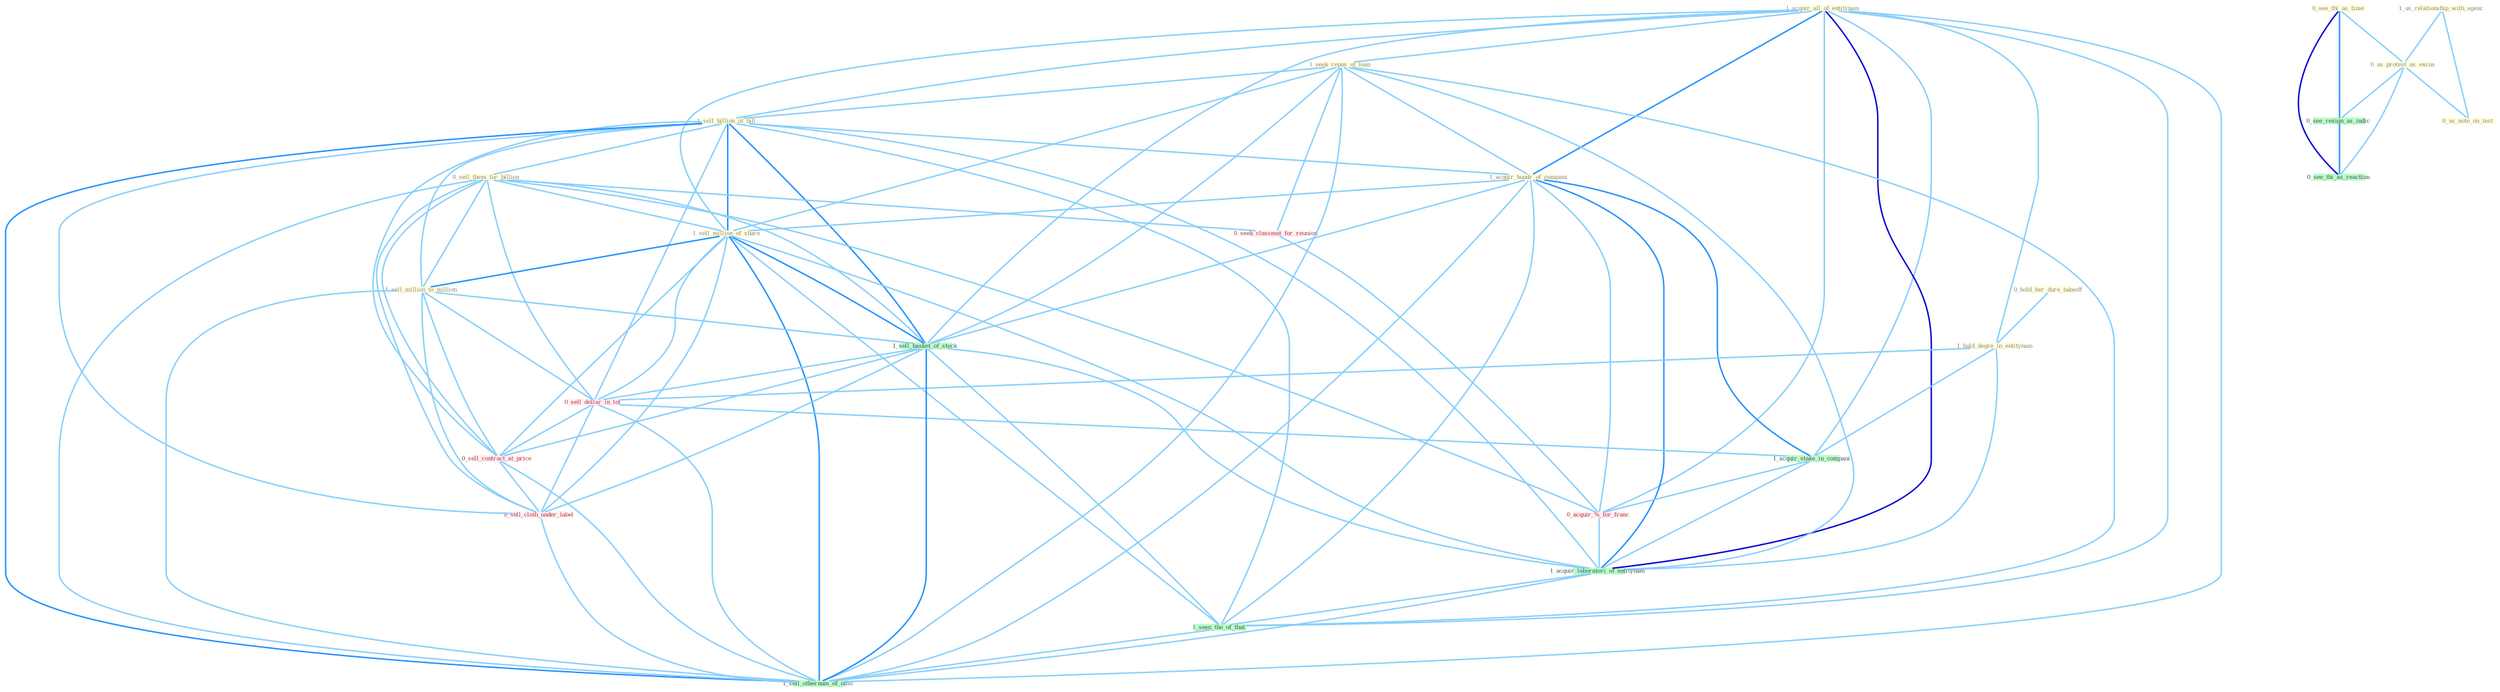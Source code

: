 Graph G{ 
    node
    [shape=polygon,style=filled,width=.5,height=.06,color="#BDFCC9",fixedsize=true,fontsize=4,
    fontcolor="#2f4f4f"];
    {node
    [color="#ffffe0", fontcolor="#8b7d6b"] "1_acquir_all_of_entitynam " "0_see_thi_as_time " "1_seek_repay_of_loan " "1_sell_billion_of_bill " "0_sell_them_for_billion " "1_us_relationship_with_agenc " "1_acquir_hundr_of_compani " "0_us_protest_as_excus " "0_hold_her_dure_takeoff " "1_sell_million_of_share " "1_sell_million_to_million " "0_us_note_on_test " "1_hold_degre_in_entitynam "}
{node [color="#fff0f5", fontcolor="#b22222"] "0_seek_classmat_for_reunion " "0_sell_dollar_in_lot " "0_acquir_%_for_franc " "0_sell_contract_at_price " "0_sell_cloth_under_label "}
edge [color="#B0E2FF"];

	"1_acquir_all_of_entitynam " -- "1_seek_repay_of_loan " [w="1", color="#87cefa" ];
	"1_acquir_all_of_entitynam " -- "1_sell_billion_of_bill " [w="1", color="#87cefa" ];
	"1_acquir_all_of_entitynam " -- "1_acquir_hundr_of_compani " [w="2", color="#1e90ff" , len=0.8];
	"1_acquir_all_of_entitynam " -- "1_sell_million_of_share " [w="1", color="#87cefa" ];
	"1_acquir_all_of_entitynam " -- "1_hold_degre_in_entitynam " [w="1", color="#87cefa" ];
	"1_acquir_all_of_entitynam " -- "1_sell_basket_of_stock " [w="1", color="#87cefa" ];
	"1_acquir_all_of_entitynam " -- "1_acquir_stake_in_compani " [w="1", color="#87cefa" ];
	"1_acquir_all_of_entitynam " -- "0_acquir_%_for_franc " [w="1", color="#87cefa" ];
	"1_acquir_all_of_entitynam " -- "1_acquir_laboratori_of_entitynam " [w="3", color="#0000cd" , len=0.6];
	"1_acquir_all_of_entitynam " -- "1_seen_the_of_that " [w="1", color="#87cefa" ];
	"1_acquir_all_of_entitynam " -- "1_sell_othernum_of_offic " [w="1", color="#87cefa" ];
	"0_see_thi_as_time " -- "0_us_protest_as_excus " [w="1", color="#87cefa" ];
	"0_see_thi_as_time " -- "0_see_resign_as_indic " [w="2", color="#1e90ff" , len=0.8];
	"0_see_thi_as_time " -- "0_see_thi_as_reaction " [w="3", color="#0000cd" , len=0.6];
	"1_seek_repay_of_loan " -- "1_sell_billion_of_bill " [w="1", color="#87cefa" ];
	"1_seek_repay_of_loan " -- "1_acquir_hundr_of_compani " [w="1", color="#87cefa" ];
	"1_seek_repay_of_loan " -- "1_sell_million_of_share " [w="1", color="#87cefa" ];
	"1_seek_repay_of_loan " -- "0_seek_classmat_for_reunion " [w="1", color="#87cefa" ];
	"1_seek_repay_of_loan " -- "1_sell_basket_of_stock " [w="1", color="#87cefa" ];
	"1_seek_repay_of_loan " -- "1_acquir_laboratori_of_entitynam " [w="1", color="#87cefa" ];
	"1_seek_repay_of_loan " -- "1_seen_the_of_that " [w="1", color="#87cefa" ];
	"1_seek_repay_of_loan " -- "1_sell_othernum_of_offic " [w="1", color="#87cefa" ];
	"1_sell_billion_of_bill " -- "0_sell_them_for_billion " [w="1", color="#87cefa" ];
	"1_sell_billion_of_bill " -- "1_acquir_hundr_of_compani " [w="1", color="#87cefa" ];
	"1_sell_billion_of_bill " -- "1_sell_million_of_share " [w="2", color="#1e90ff" , len=0.8];
	"1_sell_billion_of_bill " -- "1_sell_million_to_million " [w="1", color="#87cefa" ];
	"1_sell_billion_of_bill " -- "1_sell_basket_of_stock " [w="2", color="#1e90ff" , len=0.8];
	"1_sell_billion_of_bill " -- "0_sell_dollar_in_lot " [w="1", color="#87cefa" ];
	"1_sell_billion_of_bill " -- "0_sell_contract_at_price " [w="1", color="#87cefa" ];
	"1_sell_billion_of_bill " -- "1_acquir_laboratori_of_entitynam " [w="1", color="#87cefa" ];
	"1_sell_billion_of_bill " -- "0_sell_cloth_under_label " [w="1", color="#87cefa" ];
	"1_sell_billion_of_bill " -- "1_seen_the_of_that " [w="1", color="#87cefa" ];
	"1_sell_billion_of_bill " -- "1_sell_othernum_of_offic " [w="2", color="#1e90ff" , len=0.8];
	"0_sell_them_for_billion " -- "1_sell_million_of_share " [w="1", color="#87cefa" ];
	"0_sell_them_for_billion " -- "1_sell_million_to_million " [w="1", color="#87cefa" ];
	"0_sell_them_for_billion " -- "0_seek_classmat_for_reunion " [w="1", color="#87cefa" ];
	"0_sell_them_for_billion " -- "1_sell_basket_of_stock " [w="1", color="#87cefa" ];
	"0_sell_them_for_billion " -- "0_sell_dollar_in_lot " [w="1", color="#87cefa" ];
	"0_sell_them_for_billion " -- "0_acquir_%_for_franc " [w="1", color="#87cefa" ];
	"0_sell_them_for_billion " -- "0_sell_contract_at_price " [w="1", color="#87cefa" ];
	"0_sell_them_for_billion " -- "0_sell_cloth_under_label " [w="1", color="#87cefa" ];
	"0_sell_them_for_billion " -- "1_sell_othernum_of_offic " [w="1", color="#87cefa" ];
	"1_us_relationship_with_agenc " -- "0_us_protest_as_excus " [w="1", color="#87cefa" ];
	"1_us_relationship_with_agenc " -- "0_us_note_on_test " [w="1", color="#87cefa" ];
	"1_acquir_hundr_of_compani " -- "1_sell_million_of_share " [w="1", color="#87cefa" ];
	"1_acquir_hundr_of_compani " -- "1_sell_basket_of_stock " [w="1", color="#87cefa" ];
	"1_acquir_hundr_of_compani " -- "1_acquir_stake_in_compani " [w="2", color="#1e90ff" , len=0.8];
	"1_acquir_hundr_of_compani " -- "0_acquir_%_for_franc " [w="1", color="#87cefa" ];
	"1_acquir_hundr_of_compani " -- "1_acquir_laboratori_of_entitynam " [w="2", color="#1e90ff" , len=0.8];
	"1_acquir_hundr_of_compani " -- "1_seen_the_of_that " [w="1", color="#87cefa" ];
	"1_acquir_hundr_of_compani " -- "1_sell_othernum_of_offic " [w="1", color="#87cefa" ];
	"0_us_protest_as_excus " -- "0_us_note_on_test " [w="1", color="#87cefa" ];
	"0_us_protest_as_excus " -- "0_see_resign_as_indic " [w="1", color="#87cefa" ];
	"0_us_protest_as_excus " -- "0_see_thi_as_reaction " [w="1", color="#87cefa" ];
	"0_hold_her_dure_takeoff " -- "1_hold_degre_in_entitynam " [w="1", color="#87cefa" ];
	"1_sell_million_of_share " -- "1_sell_million_to_million " [w="2", color="#1e90ff" , len=0.8];
	"1_sell_million_of_share " -- "1_sell_basket_of_stock " [w="2", color="#1e90ff" , len=0.8];
	"1_sell_million_of_share " -- "0_sell_dollar_in_lot " [w="1", color="#87cefa" ];
	"1_sell_million_of_share " -- "0_sell_contract_at_price " [w="1", color="#87cefa" ];
	"1_sell_million_of_share " -- "1_acquir_laboratori_of_entitynam " [w="1", color="#87cefa" ];
	"1_sell_million_of_share " -- "0_sell_cloth_under_label " [w="1", color="#87cefa" ];
	"1_sell_million_of_share " -- "1_seen_the_of_that " [w="1", color="#87cefa" ];
	"1_sell_million_of_share " -- "1_sell_othernum_of_offic " [w="2", color="#1e90ff" , len=0.8];
	"1_sell_million_to_million " -- "1_sell_basket_of_stock " [w="1", color="#87cefa" ];
	"1_sell_million_to_million " -- "0_sell_dollar_in_lot " [w="1", color="#87cefa" ];
	"1_sell_million_to_million " -- "0_sell_contract_at_price " [w="1", color="#87cefa" ];
	"1_sell_million_to_million " -- "0_sell_cloth_under_label " [w="1", color="#87cefa" ];
	"1_sell_million_to_million " -- "1_sell_othernum_of_offic " [w="1", color="#87cefa" ];
	"1_hold_degre_in_entitynam " -- "0_sell_dollar_in_lot " [w="1", color="#87cefa" ];
	"1_hold_degre_in_entitynam " -- "1_acquir_stake_in_compani " [w="1", color="#87cefa" ];
	"1_hold_degre_in_entitynam " -- "1_acquir_laboratori_of_entitynam " [w="1", color="#87cefa" ];
	"0_seek_classmat_for_reunion " -- "0_acquir_%_for_franc " [w="1", color="#87cefa" ];
	"1_sell_basket_of_stock " -- "0_sell_dollar_in_lot " [w="1", color="#87cefa" ];
	"1_sell_basket_of_stock " -- "0_sell_contract_at_price " [w="1", color="#87cefa" ];
	"1_sell_basket_of_stock " -- "1_acquir_laboratori_of_entitynam " [w="1", color="#87cefa" ];
	"1_sell_basket_of_stock " -- "0_sell_cloth_under_label " [w="1", color="#87cefa" ];
	"1_sell_basket_of_stock " -- "1_seen_the_of_that " [w="1", color="#87cefa" ];
	"1_sell_basket_of_stock " -- "1_sell_othernum_of_offic " [w="2", color="#1e90ff" , len=0.8];
	"0_sell_dollar_in_lot " -- "1_acquir_stake_in_compani " [w="1", color="#87cefa" ];
	"0_sell_dollar_in_lot " -- "0_sell_contract_at_price " [w="1", color="#87cefa" ];
	"0_sell_dollar_in_lot " -- "0_sell_cloth_under_label " [w="1", color="#87cefa" ];
	"0_sell_dollar_in_lot " -- "1_sell_othernum_of_offic " [w="1", color="#87cefa" ];
	"0_see_resign_as_indic " -- "0_see_thi_as_reaction " [w="2", color="#1e90ff" , len=0.8];
	"1_acquir_stake_in_compani " -- "0_acquir_%_for_franc " [w="1", color="#87cefa" ];
	"1_acquir_stake_in_compani " -- "1_acquir_laboratori_of_entitynam " [w="1", color="#87cefa" ];
	"0_acquir_%_for_franc " -- "1_acquir_laboratori_of_entitynam " [w="1", color="#87cefa" ];
	"0_sell_contract_at_price " -- "0_sell_cloth_under_label " [w="1", color="#87cefa" ];
	"0_sell_contract_at_price " -- "1_sell_othernum_of_offic " [w="1", color="#87cefa" ];
	"1_acquir_laboratori_of_entitynam " -- "1_seen_the_of_that " [w="1", color="#87cefa" ];
	"1_acquir_laboratori_of_entitynam " -- "1_sell_othernum_of_offic " [w="1", color="#87cefa" ];
	"0_sell_cloth_under_label " -- "1_sell_othernum_of_offic " [w="1", color="#87cefa" ];
	"1_seen_the_of_that " -- "1_sell_othernum_of_offic " [w="1", color="#87cefa" ];
}